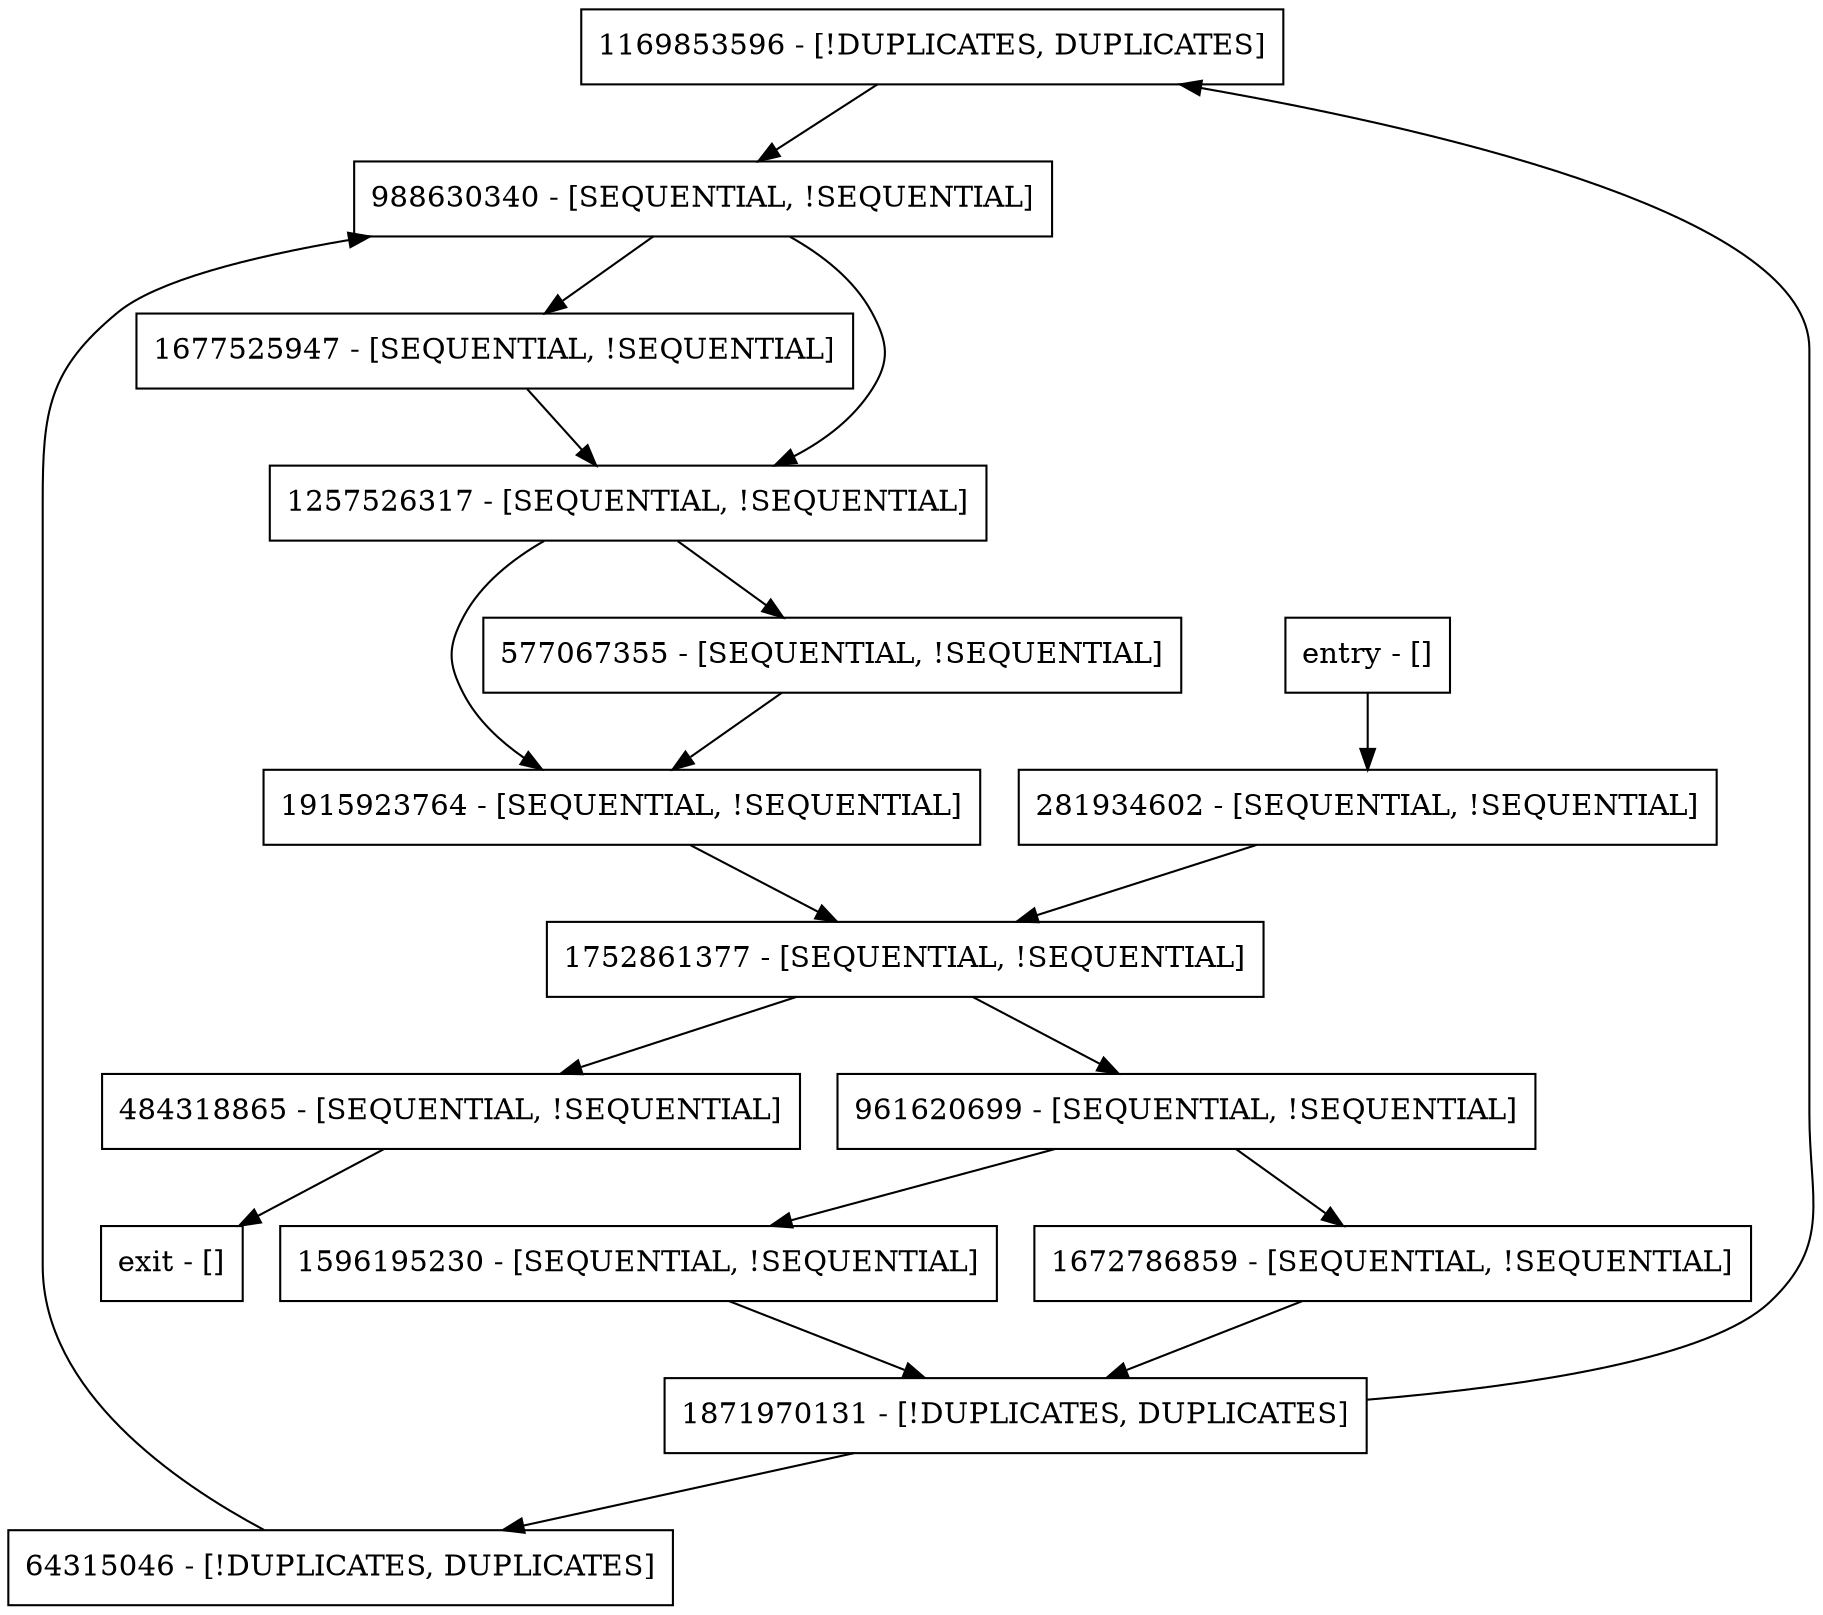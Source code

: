 digraph populate {
node [shape=record];
1169853596 [label="1169853596 - [!DUPLICATES, DUPLICATES]"];
1871970131 [label="1871970131 - [!DUPLICATES, DUPLICATES]"];
1596195230 [label="1596195230 - [SEQUENTIAL, !SEQUENTIAL]"];
577067355 [label="577067355 - [SEQUENTIAL, !SEQUENTIAL]"];
1915923764 [label="1915923764 - [SEQUENTIAL, !SEQUENTIAL]"];
64315046 [label="64315046 - [!DUPLICATES, DUPLICATES]"];
484318865 [label="484318865 - [SEQUENTIAL, !SEQUENTIAL]"];
1257526317 [label="1257526317 - [SEQUENTIAL, !SEQUENTIAL]"];
entry [label="entry - []"];
exit [label="exit - []"];
988630340 [label="988630340 - [SEQUENTIAL, !SEQUENTIAL]"];
1752861377 [label="1752861377 - [SEQUENTIAL, !SEQUENTIAL]"];
281934602 [label="281934602 - [SEQUENTIAL, !SEQUENTIAL]"];
1677525947 [label="1677525947 - [SEQUENTIAL, !SEQUENTIAL]"];
1672786859 [label="1672786859 - [SEQUENTIAL, !SEQUENTIAL]"];
961620699 [label="961620699 - [SEQUENTIAL, !SEQUENTIAL]"];
entry;
exit;
1169853596 -> 988630340;
1871970131 -> 1169853596;
1871970131 -> 64315046;
1596195230 -> 1871970131;
577067355 -> 1915923764;
1915923764 -> 1752861377;
64315046 -> 988630340;
484318865 -> exit;
1257526317 -> 577067355;
1257526317 -> 1915923764;
entry -> 281934602;
988630340 -> 1677525947;
988630340 -> 1257526317;
1752861377 -> 961620699;
1752861377 -> 484318865;
281934602 -> 1752861377;
1677525947 -> 1257526317;
1672786859 -> 1871970131;
961620699 -> 1596195230;
961620699 -> 1672786859;
}
